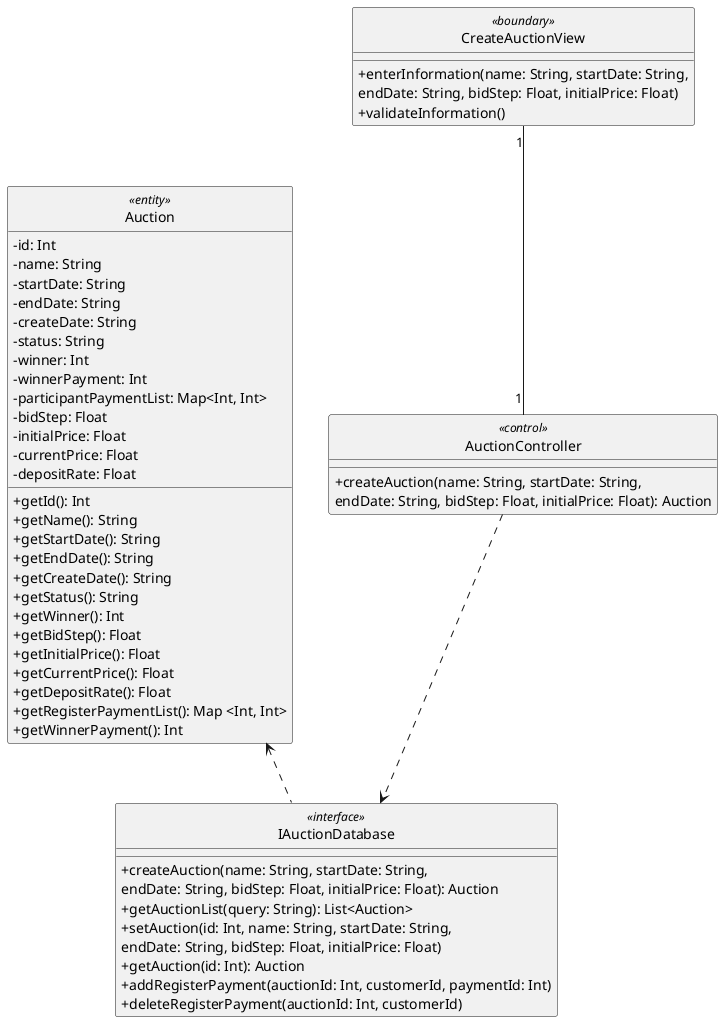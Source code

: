 @startuml create_auction
hide circle
skinparam classAttributeIconSize 0

class CreateAuctionView <<boundary>> {
  + enterInformation(name: String, startDate: String,\nendDate: String, bidStep: Float, initialPrice: Float)
  + validateInformation()
}

class AuctionController <<control>> {
  + createAuction(name: String, startDate: String,\nendDate: String, bidStep: Float, initialPrice: Float): Auction
}

class Auction <<entity>> {
- id: Int
- name: String
- startDate: String
- endDate: String
- createDate: String
- status: String
- winner: Int
- winnerPayment: Int
- participantPaymentList: Map<Int, Int>
- bidStep: Float
- initialPrice: Float
- currentPrice: Float
- depositRate: Float
+ getId(): Int
+ getName(): String
+ getStartDate(): String
+ getEndDate(): String
+ getCreateDate(): String
+ getStatus(): String
+ getWinner(): Int
+ getBidStep(): Float
+ getInitialPrice(): Float
+ getCurrentPrice(): Float
+ getDepositRate(): Float
+ getRegisterPaymentList(): Map <Int, Int>
+ getWinnerPayment(): Int
}

class IAuctionDatabase <<interface>> {
+ createAuction(name: String, startDate: String,\nendDate: String, bidStep: Float, initialPrice: Float): Auction
+ getAuctionList(query: String): List<Auction>
+ setAuction(id: Int, name: String, startDate: String,\nendDate: String, bidStep: Float, initialPrice: Float)
+ getAuction(id: Int): Auction
+ addRegisterPayment(auctionId: Int, customerId, paymentId: Int)
+ deleteRegisterPayment(auctionId: Int, customerId)
}

CreateAuctionView "1" -- "1" AuctionController
AuctionController ..> IAuctionDatabase
IAuctionDatabase .u.> Auction
@enduml